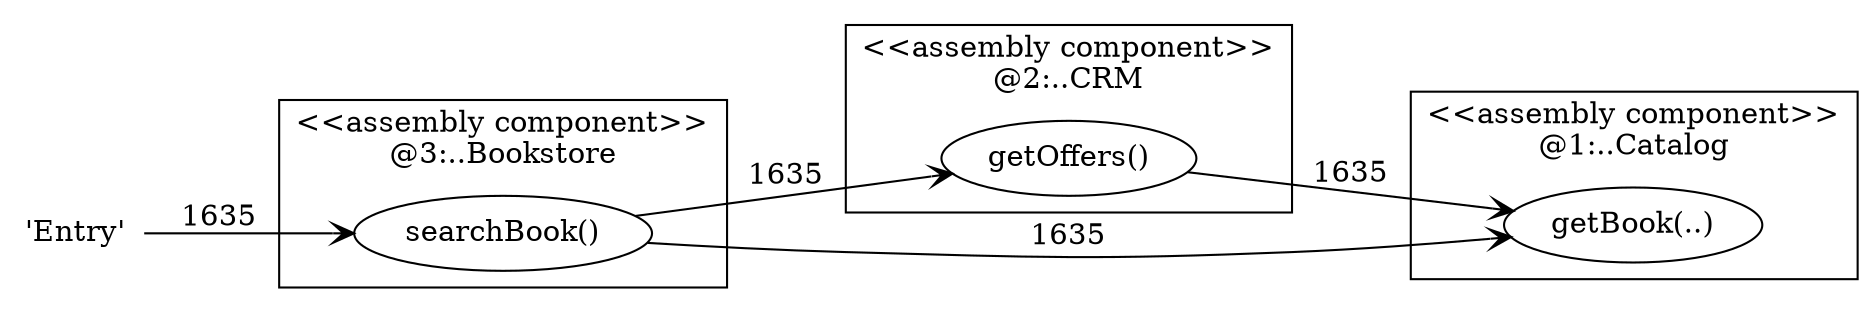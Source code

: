 digraph G {
 rankdir=LR;
"depNode_0" [label="'Entry'",shape="none"]
subgraph "cluster_component_2" {
 label = "<<assembly component>>\n@2:..CRM";
 shape = "box";
 style = "filled";
 fillcolor = "white";
"depNode_3" [label="getOffers()",shape="oval",style="filled",color="#000000",fillcolor="white"]
}
subgraph "cluster_component_1" {
 label = "<<assembly component>>\n@1:..Catalog";
 shape = "box";
 style = "filled";
 fillcolor = "white";
"depNode_2" [label="getBook(..)",shape="oval",style="filled",color="#000000",fillcolor="white"]
}
subgraph "cluster_component_3" {
 label = "<<assembly component>>\n@3:..Bookstore";
 shape = "box";
 style = "filled";
 fillcolor = "white";
"depNode_1" [label="searchBook()",shape="oval",style="filled",color="#000000",fillcolor="white"]
}
depNode_0->depNode_1[label=1635, style="solid", arrowhead="open", color="#000000"]
depNode_1->depNode_2[label=1635, style="solid", arrowhead="open", color="#000000"]
depNode_1->depNode_3[label=1635, style="solid", arrowhead="open", color="#000000"]
depNode_3->depNode_2[label=1635, style="solid", arrowhead="open", color="#000000"]
}
